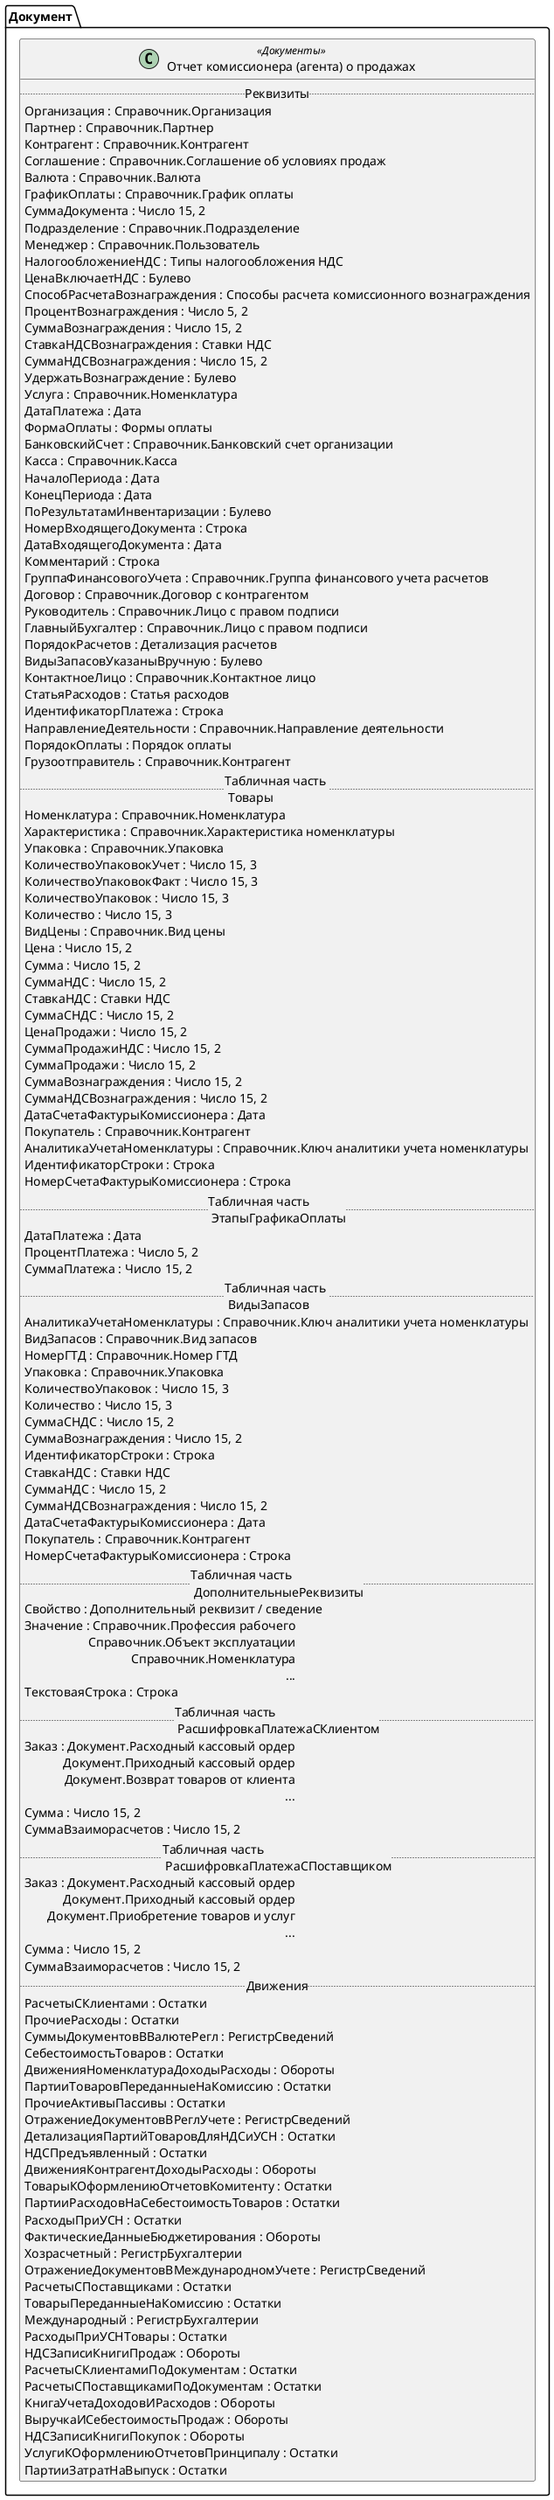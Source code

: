 ﻿@startuml ОтчетКомиссионера
'!include templates.wsd
'..\include templates.wsd
class Документ.ОтчетКомиссионера as "Отчет комиссионера (агента) о продажах" <<Документы>>
{
..Реквизиты..
Организация : Справочник.Организация
Партнер : Справочник.Партнер
Контрагент : Справочник.Контрагент
Соглашение : Справочник.Соглашение об условиях продаж
Валюта : Справочник.Валюта
ГрафикОплаты : Справочник.График оплаты
СуммаДокумента : Число 15, 2
Подразделение : Справочник.Подразделение
Менеджер : Справочник.Пользователь
НалогообложениеНДС : Типы налогообложения НДС
ЦенаВключаетНДС : Булево
СпособРасчетаВознаграждения : Способы расчета комиссионного вознаграждения
ПроцентВознаграждения : Число 5, 2
СуммаВознаграждения : Число 15, 2
СтавкаНДСВознаграждения : Ставки НДС
СуммаНДСВознаграждения : Число 15, 2
УдержатьВознаграждение : Булево
Услуга : Справочник.Номенклатура
ДатаПлатежа : Дата
ФормаОплаты : Формы оплаты
БанковскийСчет : Справочник.Банковский счет организации
Касса : Справочник.Касса
НачалоПериода : Дата
КонецПериода : Дата
ПоРезультатамИнвентаризации : Булево
НомерВходящегоДокумента : Строка
ДатаВходящегоДокумента : Дата
Комментарий : Строка
ГруппаФинансовогоУчета : Справочник.Группа финансового учета расчетов
Договор : Справочник.Договор с контрагентом
Руководитель : Справочник.Лицо с правом подписи
ГлавныйБухгалтер : Справочник.Лицо с правом подписи
ПорядокРасчетов : Детализация расчетов
ВидыЗапасовУказаныВручную : Булево
КонтактноеЛицо : Справочник.Контактное лицо
СтатьяРасходов : Статья расходов
ИдентификаторПлатежа : Строка
НаправлениеДеятельности : Справочник.Направление деятельности
ПорядокОплаты : Порядок оплаты
Грузоотправитель : Справочник.Контрагент
..Табличная часть \n Товары..
Номенклатура : Справочник.Номенклатура
Характеристика : Справочник.Характеристика номенклатуры
Упаковка : Справочник.Упаковка
КоличествоУпаковокУчет : Число 15, 3
КоличествоУпаковокФакт : Число 15, 3
КоличествоУпаковок : Число 15, 3
Количество : Число 15, 3
ВидЦены : Справочник.Вид цены
Цена : Число 15, 2
Сумма : Число 15, 2
СуммаНДС : Число 15, 2
СтавкаНДС : Ставки НДС
СуммаСНДС : Число 15, 2
ЦенаПродажи : Число 15, 2
СуммаПродажиНДС : Число 15, 2
СуммаПродажи : Число 15, 2
СуммаВознаграждения : Число 15, 2
СуммаНДСВознаграждения : Число 15, 2
ДатаСчетаФактурыКомиссионера : Дата
Покупатель : Справочник.Контрагент
АналитикаУчетаНоменклатуры : Справочник.Ключ аналитики учета номенклатуры
ИдентификаторСтроки : Строка
НомерСчетаФактурыКомиссионера : Строка
..Табличная часть \n ЭтапыГрафикаОплаты..
ДатаПлатежа : Дата
ПроцентПлатежа : Число 5, 2
СуммаПлатежа : Число 15, 2
..Табличная часть \n ВидыЗапасов..
АналитикаУчетаНоменклатуры : Справочник.Ключ аналитики учета номенклатуры
ВидЗапасов : Справочник.Вид запасов
НомерГТД : Справочник.Номер ГТД
Упаковка : Справочник.Упаковка
КоличествоУпаковок : Число 15, 3
Количество : Число 15, 3
СуммаСНДС : Число 15, 2
СуммаВознаграждения : Число 15, 2
ИдентификаторСтроки : Строка
СтавкаНДС : Ставки НДС
СуммаНДС : Число 15, 2
СуммаНДСВознаграждения : Число 15, 2
ДатаСчетаФактурыКомиссионера : Дата
Покупатель : Справочник.Контрагент
НомерСчетаФактурыКомиссионера : Строка
..Табличная часть \n ДополнительныеРеквизиты..
Свойство : Дополнительный реквизит / сведение
Значение : Справочник.Профессия рабочего\rСправочник.Объект эксплуатации\rСправочник.Номенклатура\r...
ТекстоваяСтрока : Строка
..Табличная часть \n РасшифровкаПлатежаСКлиентом..
Заказ : Документ.Расходный кассовый ордер\rДокумент.Приходный кассовый ордер\rДокумент.Возврат товаров от клиента\r...
Сумма : Число 15, 2
СуммаВзаиморасчетов : Число 15, 2
..Табличная часть \n РасшифровкаПлатежаСПоставщиком..
Заказ : Документ.Расходный кассовый ордер\rДокумент.Приходный кассовый ордер\rДокумент.Приобретение товаров и услуг\r...
Сумма : Число 15, 2
СуммаВзаиморасчетов : Число 15, 2
..Движения..
РасчетыСКлиентами : Остатки
ПрочиеРасходы : Остатки
СуммыДокументовВВалютеРегл : РегистрСведений
СебестоимостьТоваров : Остатки
ДвиженияНоменклатураДоходыРасходы : Обороты
ПартииТоваровПереданныеНаКомиссию : Остатки
ПрочиеАктивыПассивы : Остатки
ОтражениеДокументовВРеглУчете : РегистрСведений
ДетализацияПартийТоваровДляНДСиУСН : Остатки
НДСПредъявленный : Остатки
ДвиженияКонтрагентДоходыРасходы : Обороты
ТоварыКОформлениюОтчетовКомитенту : Остатки
ПартииРасходовНаСебестоимостьТоваров : Остатки
РасходыПриУСН : Остатки
ФактическиеДанныеБюджетирования : Обороты
Хозрасчетный : РегистрБухгалтерии
ОтражениеДокументовВМеждународномУчете : РегистрСведений
РасчетыСПоставщиками : Остатки
ТоварыПереданныеНаКомиссию : Остатки
Международный : РегистрБухгалтерии
РасходыПриУСНТовары : Остатки
НДСЗаписиКнигиПродаж : Обороты
РасчетыСКлиентамиПоДокументам : Остатки
РасчетыСПоставщикамиПоДокументам : Остатки
КнигаУчетаДоходовИРасходов : Обороты
ВыручкаИСебестоимостьПродаж : Обороты
НДСЗаписиКнигиПокупок : Обороты
УслугиКОформлениюОтчетовПринципалу : Остатки
ПартииЗатратНаВыпуск : Остатки
}
@enduml
